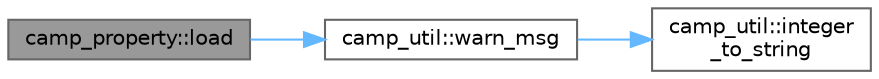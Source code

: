 digraph "camp_property::load"
{
 // LATEX_PDF_SIZE
  bgcolor="transparent";
  edge [fontname=Helvetica,fontsize=10,labelfontname=Helvetica,labelfontsize=10];
  node [fontname=Helvetica,fontsize=10,shape=box,height=0.2,width=0.4];
  rankdir="LR";
  Node1 [label="camp_property::load",height=0.2,width=0.4,color="gray40", fillcolor="grey60", style="filled", fontcolor="black",tooltip="Load a property set from input data."];
  Node1 -> Node2 [color="steelblue1",style="solid"];
  Node2 [label="camp_util::warn_msg",height=0.2,width=0.4,color="grey40", fillcolor="white", style="filled",URL="$namespacecamp__util.html#ab72bff2627c9468e4c352118b8dc7046",tooltip="Prints a warning message."];
  Node2 -> Node3 [color="steelblue1",style="solid"];
  Node3 [label="camp_util::integer\l_to_string",height=0.2,width=0.4,color="grey40", fillcolor="white", style="filled",URL="$namespacecamp__util.html#acd72e4626dcfefffaa08c42cfa7949bc",tooltip="Convert an integer to a string format."];
}
